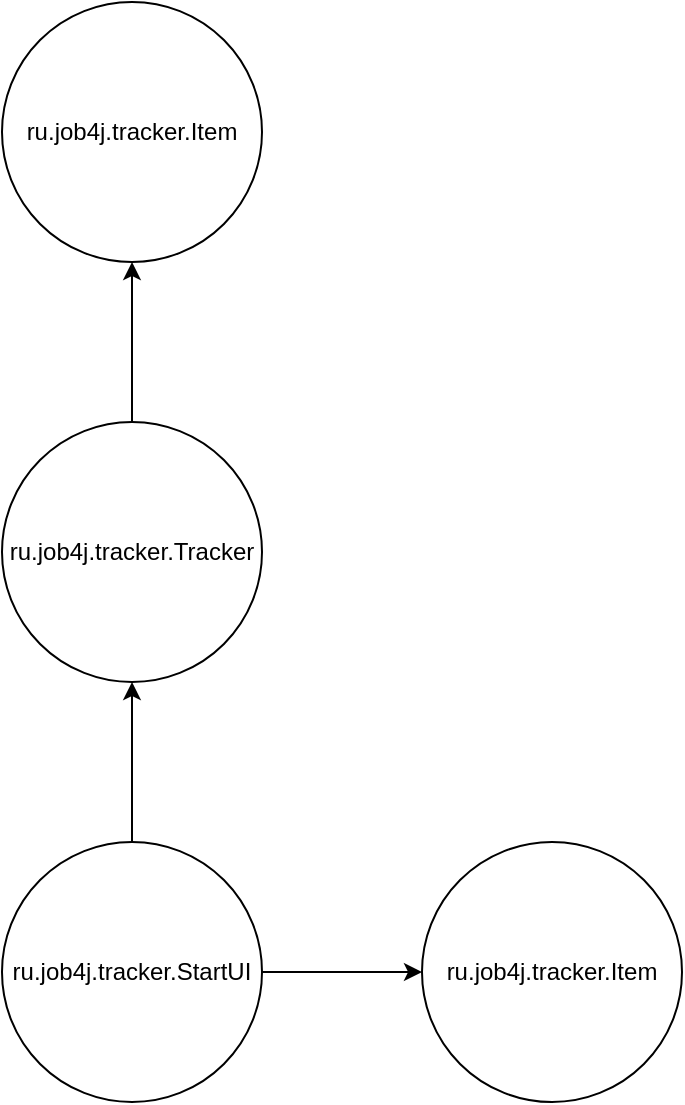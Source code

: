 <mxfile version="15.0.6" type="github">
  <diagram id="3gm-4J6TleDeWHT95lIr" name="Page-1">
    <mxGraphModel dx="1422" dy="762" grid="1" gridSize="10" guides="1" tooltips="1" connect="1" arrows="1" fold="1" page="1" pageScale="1" pageWidth="827" pageHeight="1169" math="0" shadow="0">
      <root>
        <mxCell id="0" />
        <mxCell id="1" parent="0" />
        <mxCell id="cXNpD1Ol4-KBPVm8mCyn-5" value="" style="edgeStyle=orthogonalEdgeStyle;rounded=0;orthogonalLoop=1;jettySize=auto;html=1;" edge="1" parent="1" source="cXNpD1Ol4-KBPVm8mCyn-1" target="cXNpD1Ol4-KBPVm8mCyn-4">
          <mxGeometry relative="1" as="geometry" />
        </mxCell>
        <mxCell id="cXNpD1Ol4-KBPVm8mCyn-9" value="" style="edgeStyle=orthogonalEdgeStyle;rounded=0;orthogonalLoop=1;jettySize=auto;html=1;" edge="1" parent="1" source="cXNpD1Ol4-KBPVm8mCyn-1" target="cXNpD1Ol4-KBPVm8mCyn-8">
          <mxGeometry relative="1" as="geometry" />
        </mxCell>
        <mxCell id="cXNpD1Ol4-KBPVm8mCyn-1" value="ru.job4j.tracker.StartUI" style="ellipse;whiteSpace=wrap;html=1;aspect=fixed;" vertex="1" parent="1">
          <mxGeometry x="110" y="530" width="130" height="130" as="geometry" />
        </mxCell>
        <mxCell id="cXNpD1Ol4-KBPVm8mCyn-4" value="ru.job4j.tracker.Item" style="ellipse;whiteSpace=wrap;html=1;aspect=fixed;" vertex="1" parent="1">
          <mxGeometry x="320" y="530" width="130" height="130" as="geometry" />
        </mxCell>
        <mxCell id="cXNpD1Ol4-KBPVm8mCyn-11" value="" style="edgeStyle=orthogonalEdgeStyle;rounded=0;orthogonalLoop=1;jettySize=auto;html=1;" edge="1" parent="1" source="cXNpD1Ol4-KBPVm8mCyn-8" target="cXNpD1Ol4-KBPVm8mCyn-10">
          <mxGeometry relative="1" as="geometry" />
        </mxCell>
        <mxCell id="cXNpD1Ol4-KBPVm8mCyn-8" value="ru.job4j.tracker.Tracker" style="ellipse;whiteSpace=wrap;html=1;aspect=fixed;" vertex="1" parent="1">
          <mxGeometry x="110" y="320" width="130" height="130" as="geometry" />
        </mxCell>
        <mxCell id="cXNpD1Ol4-KBPVm8mCyn-10" value="ru.job4j.tracker.Item" style="ellipse;whiteSpace=wrap;html=1;aspect=fixed;" vertex="1" parent="1">
          <mxGeometry x="110" y="110" width="130" height="130" as="geometry" />
        </mxCell>
      </root>
    </mxGraphModel>
  </diagram>
</mxfile>
